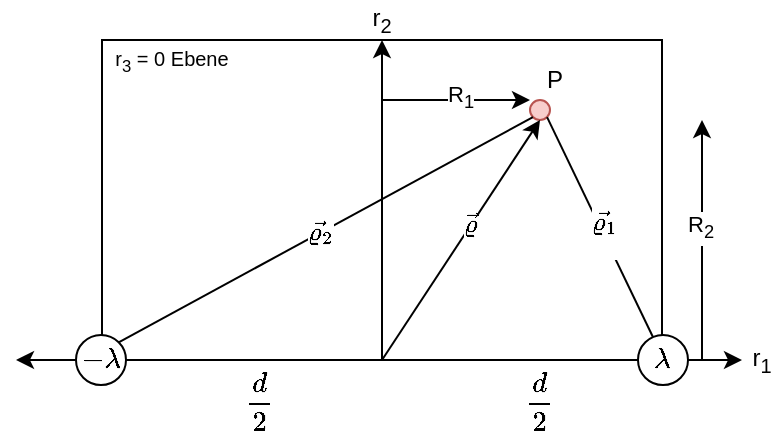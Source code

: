 <mxfile version="17.4.0" type="device"><diagram id="6Jzwvk0uREMXqnZViMYc" name="Page-1"><mxGraphModel dx="664" dy="443" grid="1" gridSize="10" guides="1" tooltips="1" connect="1" arrows="1" fold="1" page="1" pageScale="1" pageWidth="827" pageHeight="1169" math="1" shadow="0"><root><mxCell id="0"/><mxCell id="1" parent="0"/><mxCell id="bLF__fOOFOue5oRI2iv4-1" value="" style="rounded=0;whiteSpace=wrap;html=1;fillColor=none;" parent="1" vertex="1"><mxGeometry x="200" y="40" width="280" height="160" as="geometry"/></mxCell><mxCell id="bLF__fOOFOue5oRI2iv4-7" value="" style="endArrow=classic;startArrow=none;html=1;rounded=0;" parent="1" source="bLF__fOOFOue5oRI2iv4-3" edge="1"><mxGeometry width="50" height="50" relative="1" as="geometry"><mxPoint x="160" y="200" as="sourcePoint"/><mxPoint x="520" y="200" as="targetPoint"/></mxGeometry></mxCell><mxCell id="bLF__fOOFOue5oRI2iv4-4" value="" style="endArrow=classic;html=1;rounded=0;entryX=0.5;entryY=0;entryDx=0;entryDy=0;" parent="1" target="bLF__fOOFOue5oRI2iv4-1" edge="1"><mxGeometry width="50" height="50" relative="1" as="geometry"><mxPoint x="340" y="200" as="sourcePoint"/><mxPoint x="390" y="150" as="targetPoint"/></mxGeometry></mxCell><mxCell id="bLF__fOOFOue5oRI2iv4-6" value="r&lt;sub&gt;2&lt;/sub&gt;" style="text;html=1;strokeColor=none;fillColor=none;align=center;verticalAlign=middle;whiteSpace=wrap;rounded=0;" parent="1" vertex="1"><mxGeometry x="330" y="20" width="20" height="20" as="geometry"/></mxCell><mxCell id="bLF__fOOFOue5oRI2iv4-8" value="r&lt;sub&gt;1&lt;/sub&gt;" style="text;html=1;strokeColor=none;fillColor=none;align=center;verticalAlign=middle;whiteSpace=wrap;rounded=0;" parent="1" vertex="1"><mxGeometry x="520" y="190" width="20" height="20" as="geometry"/></mxCell><mxCell id="bLF__fOOFOue5oRI2iv4-9" value="" style="ellipse;whiteSpace=wrap;html=1;aspect=fixed;fillColor=#f8cecc;strokeColor=#b85450;" parent="1" vertex="1"><mxGeometry x="414" y="70" width="10" height="10" as="geometry"/></mxCell><mxCell id="bLF__fOOFOue5oRI2iv4-10" value="" style="endArrow=none;html=1;rounded=0;entryX=0;entryY=1;entryDx=0;entryDy=0;exitX=1;exitY=0;exitDx=0;exitDy=0;" parent="1" source="bLF__fOOFOue5oRI2iv4-2" target="bLF__fOOFOue5oRI2iv4-9" edge="1"><mxGeometry width="50" height="50" relative="1" as="geometry"><mxPoint x="220" y="360" as="sourcePoint"/><mxPoint x="270" y="310" as="targetPoint"/></mxGeometry></mxCell><mxCell id="bLF__fOOFOue5oRI2iv4-23" value="$$\vec{\varrho_2}$$" style="edgeLabel;html=1;align=center;verticalAlign=middle;resizable=0;points=[];" parent="bLF__fOOFOue5oRI2iv4-10" vertex="1" connectable="0"><mxGeometry x="-0.025" y="1" relative="1" as="geometry"><mxPoint as="offset"/></mxGeometry></mxCell><mxCell id="bLF__fOOFOue5oRI2iv4-11" value="" style="endArrow=none;html=1;rounded=0;exitX=0.306;exitY=0.055;exitDx=0;exitDy=0;exitPerimeter=0;entryX=1;entryY=1;entryDx=0;entryDy=0;" parent="1" source="bLF__fOOFOue5oRI2iv4-3" target="bLF__fOOFOue5oRI2iv4-9" edge="1"><mxGeometry width="50" height="50" relative="1" as="geometry"><mxPoint x="390" y="160" as="sourcePoint"/><mxPoint x="430" y="90" as="targetPoint"/></mxGeometry></mxCell><mxCell id="bLF__fOOFOue5oRI2iv4-24" value="$$\vec{\varrho_1}$$" style="edgeLabel;html=1;align=center;verticalAlign=middle;resizable=0;points=[];" parent="bLF__fOOFOue5oRI2iv4-11" vertex="1" connectable="0"><mxGeometry x="0.026" y="-3" relative="1" as="geometry"><mxPoint as="offset"/></mxGeometry></mxCell><mxCell id="bLF__fOOFOue5oRI2iv4-12" value="P" style="text;html=1;strokeColor=none;fillColor=none;align=center;verticalAlign=middle;whiteSpace=wrap;rounded=0;" parent="1" vertex="1"><mxGeometry x="414" y="50" width="25" height="20" as="geometry"/></mxCell><mxCell id="bLF__fOOFOue5oRI2iv4-13" value="$$\frac{d}{2}$$" style="text;html=1;strokeColor=none;fillColor=none;align=center;verticalAlign=middle;whiteSpace=wrap;rounded=0;" parent="1" vertex="1"><mxGeometry x="269" y="205" width="20" height="30" as="geometry"/></mxCell><mxCell id="bLF__fOOFOue5oRI2iv4-15" value="$$\frac{d}{2}$$" style="text;html=1;strokeColor=none;fillColor=none;align=center;verticalAlign=middle;whiteSpace=wrap;rounded=0;" parent="1" vertex="1"><mxGeometry x="409" y="205" width="20" height="30" as="geometry"/></mxCell><mxCell id="bLF__fOOFOue5oRI2iv4-16" value="" style="endArrow=classic;startArrow=none;html=1;rounded=0;startFill=0;" parent="1" edge="1"><mxGeometry width="50" height="50" relative="1" as="geometry"><mxPoint x="500" y="200" as="sourcePoint"/><mxPoint x="500" y="80" as="targetPoint"/></mxGeometry></mxCell><mxCell id="bLF__fOOFOue5oRI2iv4-20" value="R&lt;sub&gt;2&lt;/sub&gt;" style="edgeLabel;html=1;align=center;verticalAlign=middle;resizable=0;points=[];" parent="bLF__fOOFOue5oRI2iv4-16" vertex="1" connectable="0"><mxGeometry x="0.096" y="1" relative="1" as="geometry"><mxPoint as="offset"/></mxGeometry></mxCell><mxCell id="bLF__fOOFOue5oRI2iv4-2" value="$$-\lambda$$" style="ellipse;whiteSpace=wrap;html=1;aspect=fixed;" parent="1" vertex="1"><mxGeometry x="187" y="187.5" width="25" height="25" as="geometry"/></mxCell><mxCell id="bLF__fOOFOue5oRI2iv4-17" value="" style="endArrow=none;startArrow=classic;html=1;rounded=0;" parent="1" edge="1"><mxGeometry width="50" height="50" relative="1" as="geometry"><mxPoint x="157" y="200" as="sourcePoint"/><mxPoint x="187" y="200" as="targetPoint"/></mxGeometry></mxCell><mxCell id="bLF__fOOFOue5oRI2iv4-3" value="$$\lambda$$" style="ellipse;whiteSpace=wrap;html=1;aspect=fixed;" parent="1" vertex="1"><mxGeometry x="468" y="187.5" width="25" height="25" as="geometry"/></mxCell><mxCell id="bLF__fOOFOue5oRI2iv4-21" value="" style="endArrow=classic;startArrow=none;html=1;rounded=0;entryX=0;entryY=1;entryDx=0;entryDy=0;startFill=0;" parent="1" target="bLF__fOOFOue5oRI2iv4-12" edge="1"><mxGeometry width="50" height="50" relative="1" as="geometry"><mxPoint x="340" y="70" as="sourcePoint"/><mxPoint x="410" y="10" as="targetPoint"/></mxGeometry></mxCell><mxCell id="bLF__fOOFOue5oRI2iv4-22" value="R&lt;sub&gt;1&lt;/sub&gt;" style="edgeLabel;html=1;align=center;verticalAlign=middle;resizable=0;points=[];" parent="bLF__fOOFOue5oRI2iv4-21" vertex="1" connectable="0"><mxGeometry x="0.054" y="1" relative="1" as="geometry"><mxPoint as="offset"/></mxGeometry></mxCell><mxCell id="bLF__fOOFOue5oRI2iv4-25" value="r&lt;sub&gt;3&lt;/sub&gt; = 0 Ebene" style="text;html=1;strokeColor=none;fillColor=none;align=center;verticalAlign=middle;whiteSpace=wrap;rounded=0;fontSize=10;" parent="1" vertex="1"><mxGeometry x="200" y="40" width="70" height="20" as="geometry"/></mxCell><mxCell id="2oX-OQa6E78E_XNvatPQ-1" value="" style="endArrow=classic;html=1;rounded=0;exitX=0.5;exitY=1;exitDx=0;exitDy=0;entryX=0.5;entryY=1;entryDx=0;entryDy=0;" edge="1" parent="1" source="bLF__fOOFOue5oRI2iv4-1" target="bLF__fOOFOue5oRI2iv4-9"><mxGeometry width="50" height="50" relative="1" as="geometry"><mxPoint x="370" y="170" as="sourcePoint"/><mxPoint x="420" y="120" as="targetPoint"/></mxGeometry></mxCell><mxCell id="2oX-OQa6E78E_XNvatPQ-2" value="&lt;div&gt;$$\vec{\varrho}$$&lt;/div&gt;" style="edgeLabel;html=1;align=center;verticalAlign=middle;resizable=0;points=[];" vertex="1" connectable="0" parent="2oX-OQa6E78E_XNvatPQ-1"><mxGeometry x="0.118" y="1" relative="1" as="geometry"><mxPoint as="offset"/></mxGeometry></mxCell></root></mxGraphModel></diagram></mxfile>